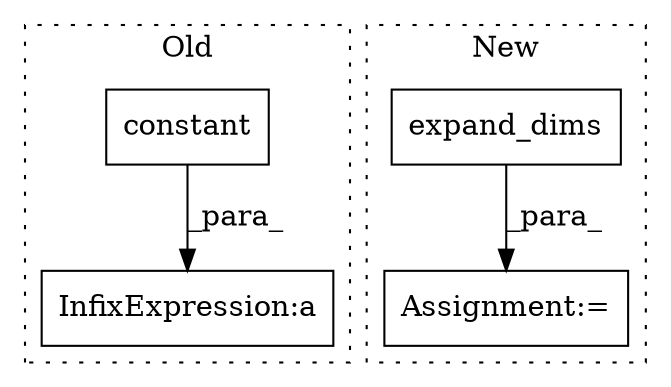 digraph G {
subgraph cluster0 {
1 [label="constant" a="32" s="15540,15586" l="9,1" shape="box"];
4 [label="InfixExpression:a" a="27" s="15721" l="3" shape="box"];
label = "Old";
style="dotted";
}
subgraph cluster1 {
2 [label="expand_dims" a="32" s="16279,16318" l="12,1" shape="box"];
3 [label="Assignment:=" a="7" s="16517" l="2" shape="box"];
label = "New";
style="dotted";
}
1 -> 4 [label="_para_"];
2 -> 3 [label="_para_"];
}